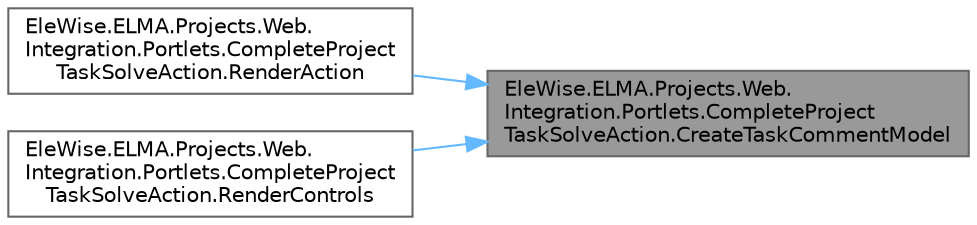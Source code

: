 digraph "EleWise.ELMA.Projects.Web.Integration.Portlets.CompleteProjectTaskSolveAction.CreateTaskCommentModel"
{
 // LATEX_PDF_SIZE
  bgcolor="transparent";
  edge [fontname=Helvetica,fontsize=10,labelfontname=Helvetica,labelfontsize=10];
  node [fontname=Helvetica,fontsize=10,shape=box,height=0.2,width=0.4];
  rankdir="RL";
  Node1 [id="Node000001",label="EleWise.ELMA.Projects.Web.\lIntegration.Portlets.CompleteProject\lTaskSolveAction.CreateTaskCommentModel",height=0.2,width=0.4,color="gray40", fillcolor="grey60", style="filled", fontcolor="black",tooltip=" "];
  Node1 -> Node2 [id="edge1_Node000001_Node000002",dir="back",color="steelblue1",style="solid",tooltip=" "];
  Node2 [id="Node000002",label="EleWise.ELMA.Projects.Web.\lIntegration.Portlets.CompleteProject\lTaskSolveAction.RenderAction",height=0.2,width=0.4,color="grey40", fillcolor="white", style="filled",URL="$class_ele_wise_1_1_e_l_m_a_1_1_projects_1_1_web_1_1_integration_1_1_portlets_1_1_complete_project_task_solve_action.html#a1f3bee87987b963111994fef830d9a24",tooltip=" "];
  Node1 -> Node3 [id="edge2_Node000001_Node000003",dir="back",color="steelblue1",style="solid",tooltip=" "];
  Node3 [id="Node000003",label="EleWise.ELMA.Projects.Web.\lIntegration.Portlets.CompleteProject\lTaskSolveAction.RenderControls",height=0.2,width=0.4,color="grey40", fillcolor="white", style="filled",URL="$class_ele_wise_1_1_e_l_m_a_1_1_projects_1_1_web_1_1_integration_1_1_portlets_1_1_complete_project_task_solve_action.html#a7de7181933df38aeae871b9c785ab38b",tooltip=" "];
}
